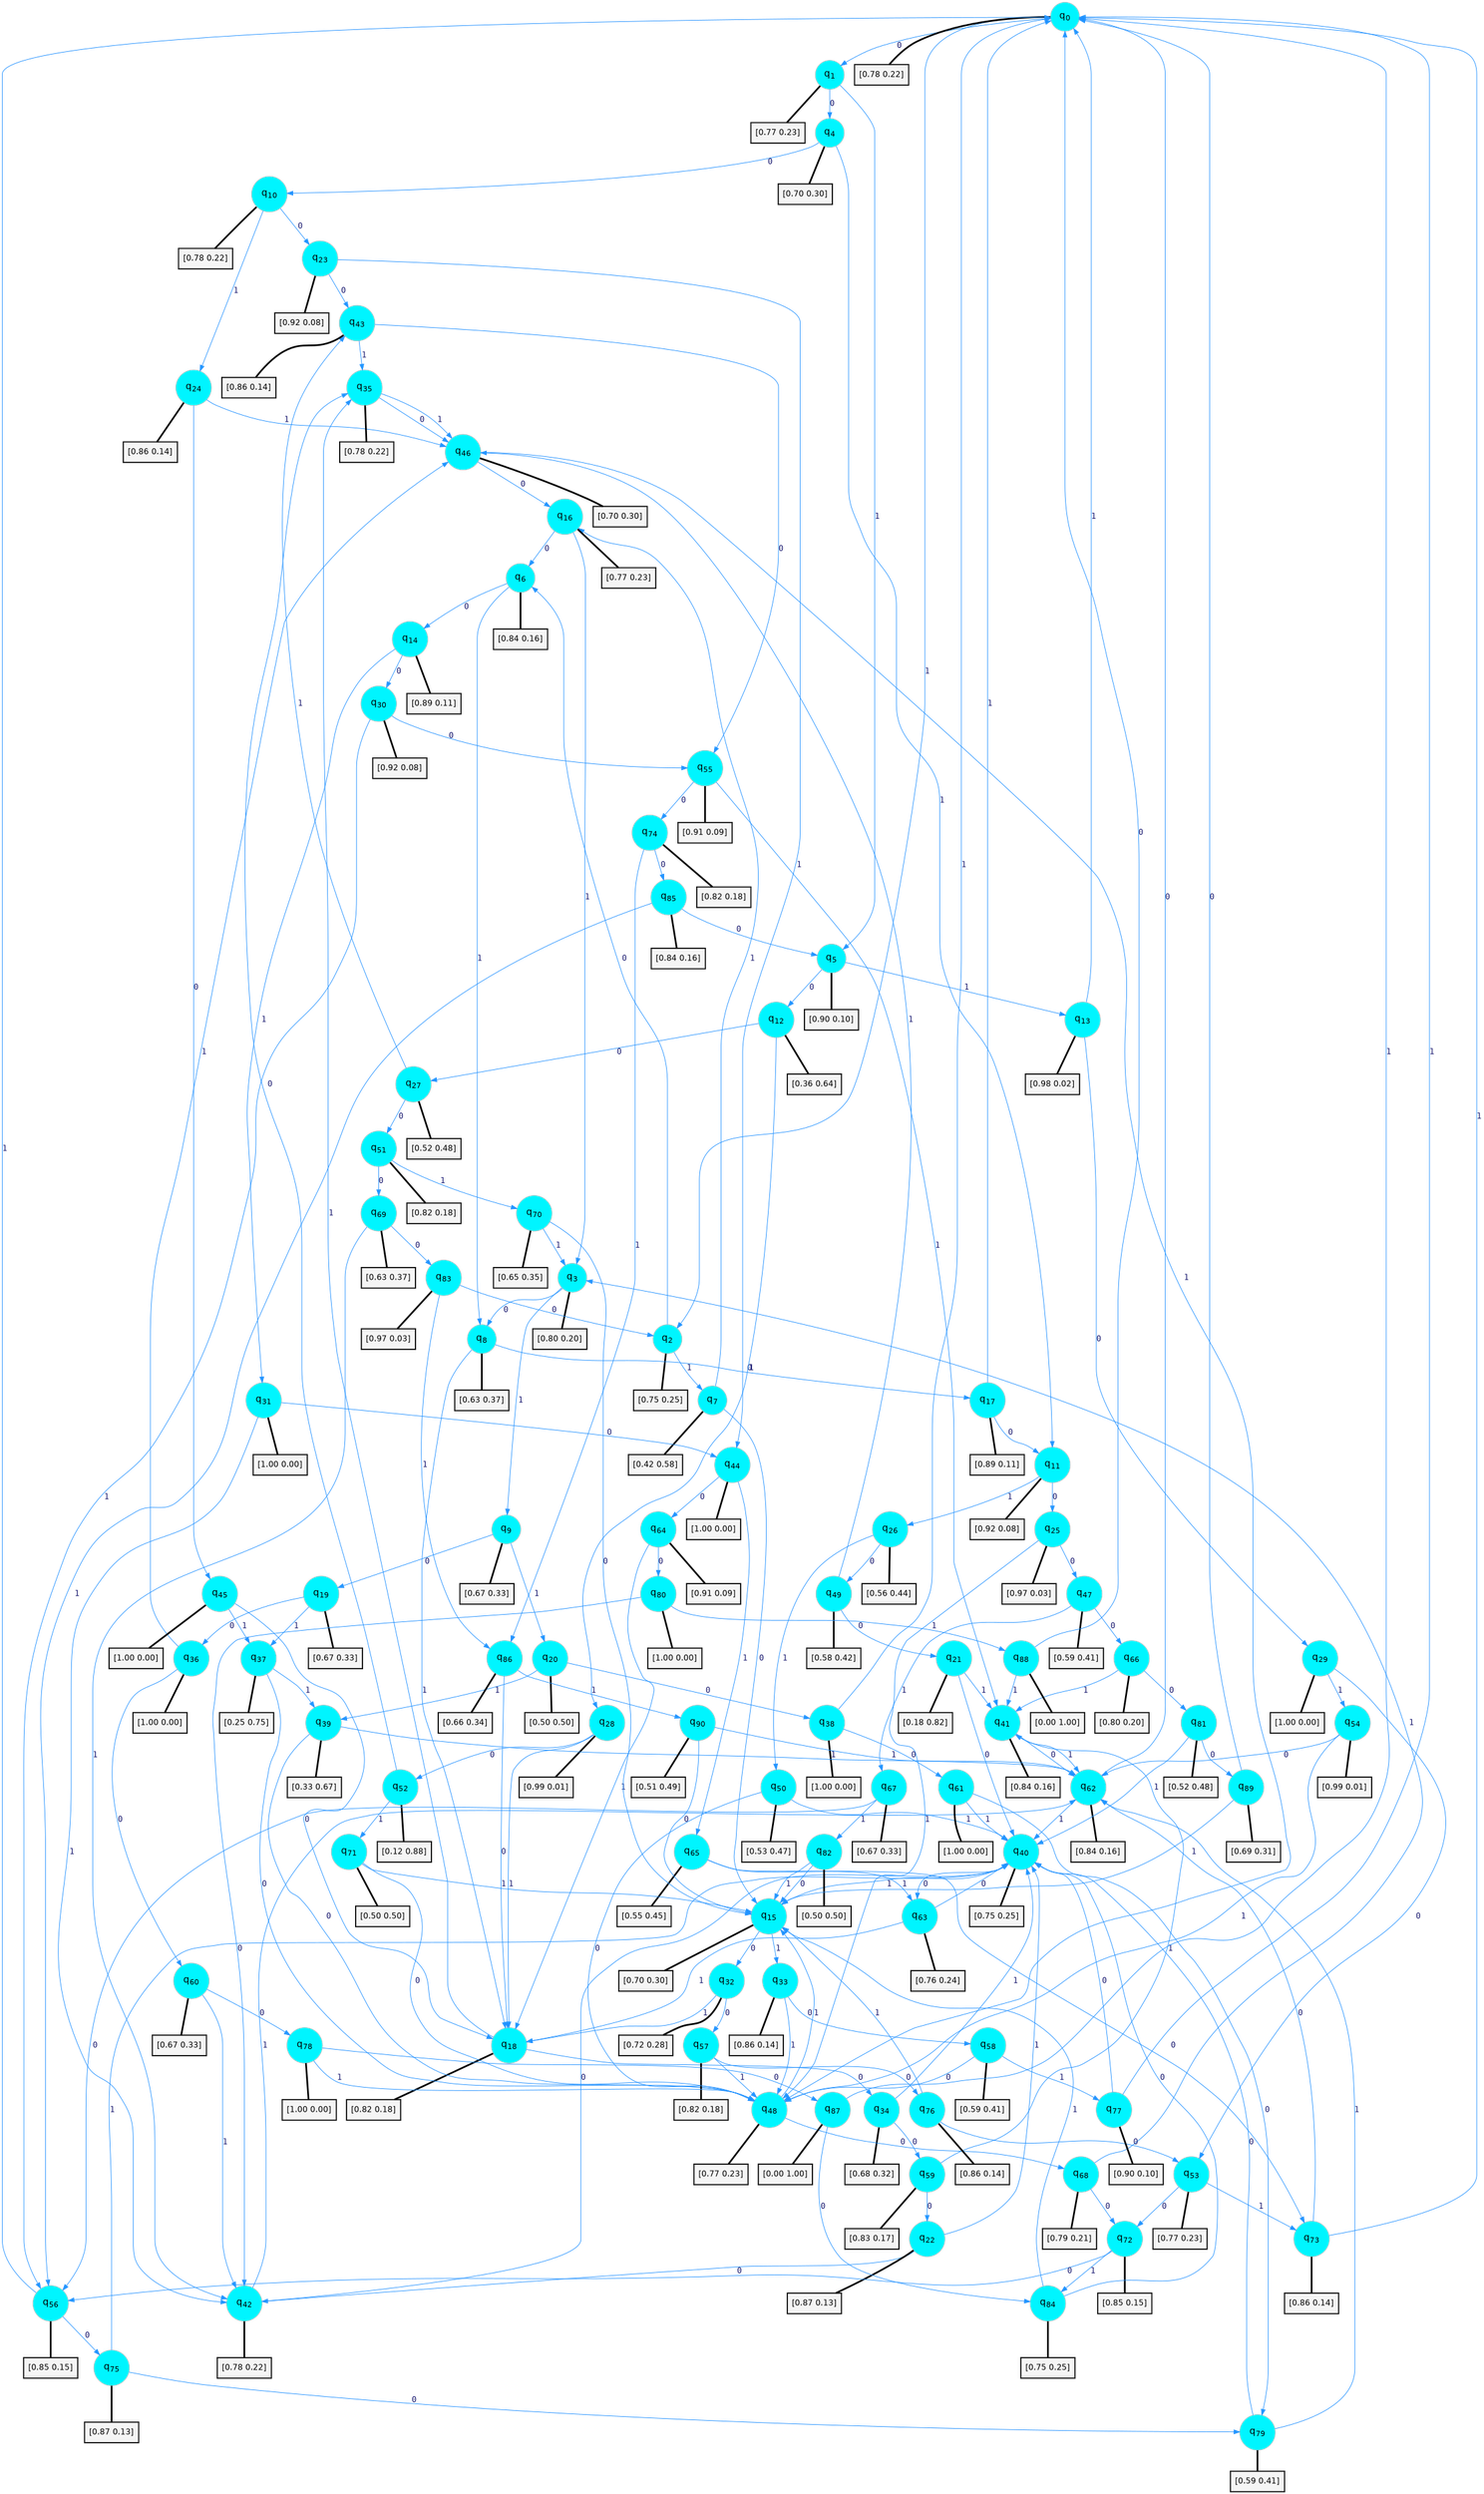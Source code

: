 digraph G {
graph [
bgcolor=transparent, dpi=300, rankdir=TD, size="40,25"];
node [
color=gray, fillcolor=turquoise1, fontcolor=black, fontname=Helvetica, fontsize=16, fontweight=bold, shape=circle, style=filled];
edge [
arrowsize=1, color=dodgerblue1, fontcolor=midnightblue, fontname=courier, fontweight=bold, penwidth=1, style=solid, weight=20];
0[label=<q<SUB>0</SUB>>];
1[label=<q<SUB>1</SUB>>];
2[label=<q<SUB>2</SUB>>];
3[label=<q<SUB>3</SUB>>];
4[label=<q<SUB>4</SUB>>];
5[label=<q<SUB>5</SUB>>];
6[label=<q<SUB>6</SUB>>];
7[label=<q<SUB>7</SUB>>];
8[label=<q<SUB>8</SUB>>];
9[label=<q<SUB>9</SUB>>];
10[label=<q<SUB>10</SUB>>];
11[label=<q<SUB>11</SUB>>];
12[label=<q<SUB>12</SUB>>];
13[label=<q<SUB>13</SUB>>];
14[label=<q<SUB>14</SUB>>];
15[label=<q<SUB>15</SUB>>];
16[label=<q<SUB>16</SUB>>];
17[label=<q<SUB>17</SUB>>];
18[label=<q<SUB>18</SUB>>];
19[label=<q<SUB>19</SUB>>];
20[label=<q<SUB>20</SUB>>];
21[label=<q<SUB>21</SUB>>];
22[label=<q<SUB>22</SUB>>];
23[label=<q<SUB>23</SUB>>];
24[label=<q<SUB>24</SUB>>];
25[label=<q<SUB>25</SUB>>];
26[label=<q<SUB>26</SUB>>];
27[label=<q<SUB>27</SUB>>];
28[label=<q<SUB>28</SUB>>];
29[label=<q<SUB>29</SUB>>];
30[label=<q<SUB>30</SUB>>];
31[label=<q<SUB>31</SUB>>];
32[label=<q<SUB>32</SUB>>];
33[label=<q<SUB>33</SUB>>];
34[label=<q<SUB>34</SUB>>];
35[label=<q<SUB>35</SUB>>];
36[label=<q<SUB>36</SUB>>];
37[label=<q<SUB>37</SUB>>];
38[label=<q<SUB>38</SUB>>];
39[label=<q<SUB>39</SUB>>];
40[label=<q<SUB>40</SUB>>];
41[label=<q<SUB>41</SUB>>];
42[label=<q<SUB>42</SUB>>];
43[label=<q<SUB>43</SUB>>];
44[label=<q<SUB>44</SUB>>];
45[label=<q<SUB>45</SUB>>];
46[label=<q<SUB>46</SUB>>];
47[label=<q<SUB>47</SUB>>];
48[label=<q<SUB>48</SUB>>];
49[label=<q<SUB>49</SUB>>];
50[label=<q<SUB>50</SUB>>];
51[label=<q<SUB>51</SUB>>];
52[label=<q<SUB>52</SUB>>];
53[label=<q<SUB>53</SUB>>];
54[label=<q<SUB>54</SUB>>];
55[label=<q<SUB>55</SUB>>];
56[label=<q<SUB>56</SUB>>];
57[label=<q<SUB>57</SUB>>];
58[label=<q<SUB>58</SUB>>];
59[label=<q<SUB>59</SUB>>];
60[label=<q<SUB>60</SUB>>];
61[label=<q<SUB>61</SUB>>];
62[label=<q<SUB>62</SUB>>];
63[label=<q<SUB>63</SUB>>];
64[label=<q<SUB>64</SUB>>];
65[label=<q<SUB>65</SUB>>];
66[label=<q<SUB>66</SUB>>];
67[label=<q<SUB>67</SUB>>];
68[label=<q<SUB>68</SUB>>];
69[label=<q<SUB>69</SUB>>];
70[label=<q<SUB>70</SUB>>];
71[label=<q<SUB>71</SUB>>];
72[label=<q<SUB>72</SUB>>];
73[label=<q<SUB>73</SUB>>];
74[label=<q<SUB>74</SUB>>];
75[label=<q<SUB>75</SUB>>];
76[label=<q<SUB>76</SUB>>];
77[label=<q<SUB>77</SUB>>];
78[label=<q<SUB>78</SUB>>];
79[label=<q<SUB>79</SUB>>];
80[label=<q<SUB>80</SUB>>];
81[label=<q<SUB>81</SUB>>];
82[label=<q<SUB>82</SUB>>];
83[label=<q<SUB>83</SUB>>];
84[label=<q<SUB>84</SUB>>];
85[label=<q<SUB>85</SUB>>];
86[label=<q<SUB>86</SUB>>];
87[label=<q<SUB>87</SUB>>];
88[label=<q<SUB>88</SUB>>];
89[label=<q<SUB>89</SUB>>];
90[label=<q<SUB>90</SUB>>];
91[label="[0.78 0.22]", shape=box,fontcolor=black, fontname=Helvetica, fontsize=14, penwidth=2, fillcolor=whitesmoke,color=black];
92[label="[0.77 0.23]", shape=box,fontcolor=black, fontname=Helvetica, fontsize=14, penwidth=2, fillcolor=whitesmoke,color=black];
93[label="[0.75 0.25]", shape=box,fontcolor=black, fontname=Helvetica, fontsize=14, penwidth=2, fillcolor=whitesmoke,color=black];
94[label="[0.80 0.20]", shape=box,fontcolor=black, fontname=Helvetica, fontsize=14, penwidth=2, fillcolor=whitesmoke,color=black];
95[label="[0.70 0.30]", shape=box,fontcolor=black, fontname=Helvetica, fontsize=14, penwidth=2, fillcolor=whitesmoke,color=black];
96[label="[0.90 0.10]", shape=box,fontcolor=black, fontname=Helvetica, fontsize=14, penwidth=2, fillcolor=whitesmoke,color=black];
97[label="[0.84 0.16]", shape=box,fontcolor=black, fontname=Helvetica, fontsize=14, penwidth=2, fillcolor=whitesmoke,color=black];
98[label="[0.42 0.58]", shape=box,fontcolor=black, fontname=Helvetica, fontsize=14, penwidth=2, fillcolor=whitesmoke,color=black];
99[label="[0.63 0.37]", shape=box,fontcolor=black, fontname=Helvetica, fontsize=14, penwidth=2, fillcolor=whitesmoke,color=black];
100[label="[0.67 0.33]", shape=box,fontcolor=black, fontname=Helvetica, fontsize=14, penwidth=2, fillcolor=whitesmoke,color=black];
101[label="[0.78 0.22]", shape=box,fontcolor=black, fontname=Helvetica, fontsize=14, penwidth=2, fillcolor=whitesmoke,color=black];
102[label="[0.92 0.08]", shape=box,fontcolor=black, fontname=Helvetica, fontsize=14, penwidth=2, fillcolor=whitesmoke,color=black];
103[label="[0.36 0.64]", shape=box,fontcolor=black, fontname=Helvetica, fontsize=14, penwidth=2, fillcolor=whitesmoke,color=black];
104[label="[0.98 0.02]", shape=box,fontcolor=black, fontname=Helvetica, fontsize=14, penwidth=2, fillcolor=whitesmoke,color=black];
105[label="[0.89 0.11]", shape=box,fontcolor=black, fontname=Helvetica, fontsize=14, penwidth=2, fillcolor=whitesmoke,color=black];
106[label="[0.70 0.30]", shape=box,fontcolor=black, fontname=Helvetica, fontsize=14, penwidth=2, fillcolor=whitesmoke,color=black];
107[label="[0.77 0.23]", shape=box,fontcolor=black, fontname=Helvetica, fontsize=14, penwidth=2, fillcolor=whitesmoke,color=black];
108[label="[0.89 0.11]", shape=box,fontcolor=black, fontname=Helvetica, fontsize=14, penwidth=2, fillcolor=whitesmoke,color=black];
109[label="[0.82 0.18]", shape=box,fontcolor=black, fontname=Helvetica, fontsize=14, penwidth=2, fillcolor=whitesmoke,color=black];
110[label="[0.67 0.33]", shape=box,fontcolor=black, fontname=Helvetica, fontsize=14, penwidth=2, fillcolor=whitesmoke,color=black];
111[label="[0.50 0.50]", shape=box,fontcolor=black, fontname=Helvetica, fontsize=14, penwidth=2, fillcolor=whitesmoke,color=black];
112[label="[0.18 0.82]", shape=box,fontcolor=black, fontname=Helvetica, fontsize=14, penwidth=2, fillcolor=whitesmoke,color=black];
113[label="[0.87 0.13]", shape=box,fontcolor=black, fontname=Helvetica, fontsize=14, penwidth=2, fillcolor=whitesmoke,color=black];
114[label="[0.92 0.08]", shape=box,fontcolor=black, fontname=Helvetica, fontsize=14, penwidth=2, fillcolor=whitesmoke,color=black];
115[label="[0.86 0.14]", shape=box,fontcolor=black, fontname=Helvetica, fontsize=14, penwidth=2, fillcolor=whitesmoke,color=black];
116[label="[0.97 0.03]", shape=box,fontcolor=black, fontname=Helvetica, fontsize=14, penwidth=2, fillcolor=whitesmoke,color=black];
117[label="[0.56 0.44]", shape=box,fontcolor=black, fontname=Helvetica, fontsize=14, penwidth=2, fillcolor=whitesmoke,color=black];
118[label="[0.52 0.48]", shape=box,fontcolor=black, fontname=Helvetica, fontsize=14, penwidth=2, fillcolor=whitesmoke,color=black];
119[label="[0.99 0.01]", shape=box,fontcolor=black, fontname=Helvetica, fontsize=14, penwidth=2, fillcolor=whitesmoke,color=black];
120[label="[1.00 0.00]", shape=box,fontcolor=black, fontname=Helvetica, fontsize=14, penwidth=2, fillcolor=whitesmoke,color=black];
121[label="[0.92 0.08]", shape=box,fontcolor=black, fontname=Helvetica, fontsize=14, penwidth=2, fillcolor=whitesmoke,color=black];
122[label="[1.00 0.00]", shape=box,fontcolor=black, fontname=Helvetica, fontsize=14, penwidth=2, fillcolor=whitesmoke,color=black];
123[label="[0.72 0.28]", shape=box,fontcolor=black, fontname=Helvetica, fontsize=14, penwidth=2, fillcolor=whitesmoke,color=black];
124[label="[0.86 0.14]", shape=box,fontcolor=black, fontname=Helvetica, fontsize=14, penwidth=2, fillcolor=whitesmoke,color=black];
125[label="[0.68 0.32]", shape=box,fontcolor=black, fontname=Helvetica, fontsize=14, penwidth=2, fillcolor=whitesmoke,color=black];
126[label="[0.78 0.22]", shape=box,fontcolor=black, fontname=Helvetica, fontsize=14, penwidth=2, fillcolor=whitesmoke,color=black];
127[label="[1.00 0.00]", shape=box,fontcolor=black, fontname=Helvetica, fontsize=14, penwidth=2, fillcolor=whitesmoke,color=black];
128[label="[0.25 0.75]", shape=box,fontcolor=black, fontname=Helvetica, fontsize=14, penwidth=2, fillcolor=whitesmoke,color=black];
129[label="[1.00 0.00]", shape=box,fontcolor=black, fontname=Helvetica, fontsize=14, penwidth=2, fillcolor=whitesmoke,color=black];
130[label="[0.33 0.67]", shape=box,fontcolor=black, fontname=Helvetica, fontsize=14, penwidth=2, fillcolor=whitesmoke,color=black];
131[label="[0.75 0.25]", shape=box,fontcolor=black, fontname=Helvetica, fontsize=14, penwidth=2, fillcolor=whitesmoke,color=black];
132[label="[0.84 0.16]", shape=box,fontcolor=black, fontname=Helvetica, fontsize=14, penwidth=2, fillcolor=whitesmoke,color=black];
133[label="[0.78 0.22]", shape=box,fontcolor=black, fontname=Helvetica, fontsize=14, penwidth=2, fillcolor=whitesmoke,color=black];
134[label="[0.86 0.14]", shape=box,fontcolor=black, fontname=Helvetica, fontsize=14, penwidth=2, fillcolor=whitesmoke,color=black];
135[label="[1.00 0.00]", shape=box,fontcolor=black, fontname=Helvetica, fontsize=14, penwidth=2, fillcolor=whitesmoke,color=black];
136[label="[1.00 0.00]", shape=box,fontcolor=black, fontname=Helvetica, fontsize=14, penwidth=2, fillcolor=whitesmoke,color=black];
137[label="[0.70 0.30]", shape=box,fontcolor=black, fontname=Helvetica, fontsize=14, penwidth=2, fillcolor=whitesmoke,color=black];
138[label="[0.59 0.41]", shape=box,fontcolor=black, fontname=Helvetica, fontsize=14, penwidth=2, fillcolor=whitesmoke,color=black];
139[label="[0.77 0.23]", shape=box,fontcolor=black, fontname=Helvetica, fontsize=14, penwidth=2, fillcolor=whitesmoke,color=black];
140[label="[0.58 0.42]", shape=box,fontcolor=black, fontname=Helvetica, fontsize=14, penwidth=2, fillcolor=whitesmoke,color=black];
141[label="[0.53 0.47]", shape=box,fontcolor=black, fontname=Helvetica, fontsize=14, penwidth=2, fillcolor=whitesmoke,color=black];
142[label="[0.82 0.18]", shape=box,fontcolor=black, fontname=Helvetica, fontsize=14, penwidth=2, fillcolor=whitesmoke,color=black];
143[label="[0.12 0.88]", shape=box,fontcolor=black, fontname=Helvetica, fontsize=14, penwidth=2, fillcolor=whitesmoke,color=black];
144[label="[0.77 0.23]", shape=box,fontcolor=black, fontname=Helvetica, fontsize=14, penwidth=2, fillcolor=whitesmoke,color=black];
145[label="[0.99 0.01]", shape=box,fontcolor=black, fontname=Helvetica, fontsize=14, penwidth=2, fillcolor=whitesmoke,color=black];
146[label="[0.91 0.09]", shape=box,fontcolor=black, fontname=Helvetica, fontsize=14, penwidth=2, fillcolor=whitesmoke,color=black];
147[label="[0.85 0.15]", shape=box,fontcolor=black, fontname=Helvetica, fontsize=14, penwidth=2, fillcolor=whitesmoke,color=black];
148[label="[0.82 0.18]", shape=box,fontcolor=black, fontname=Helvetica, fontsize=14, penwidth=2, fillcolor=whitesmoke,color=black];
149[label="[0.59 0.41]", shape=box,fontcolor=black, fontname=Helvetica, fontsize=14, penwidth=2, fillcolor=whitesmoke,color=black];
150[label="[0.83 0.17]", shape=box,fontcolor=black, fontname=Helvetica, fontsize=14, penwidth=2, fillcolor=whitesmoke,color=black];
151[label="[0.67 0.33]", shape=box,fontcolor=black, fontname=Helvetica, fontsize=14, penwidth=2, fillcolor=whitesmoke,color=black];
152[label="[1.00 0.00]", shape=box,fontcolor=black, fontname=Helvetica, fontsize=14, penwidth=2, fillcolor=whitesmoke,color=black];
153[label="[0.84 0.16]", shape=box,fontcolor=black, fontname=Helvetica, fontsize=14, penwidth=2, fillcolor=whitesmoke,color=black];
154[label="[0.76 0.24]", shape=box,fontcolor=black, fontname=Helvetica, fontsize=14, penwidth=2, fillcolor=whitesmoke,color=black];
155[label="[0.91 0.09]", shape=box,fontcolor=black, fontname=Helvetica, fontsize=14, penwidth=2, fillcolor=whitesmoke,color=black];
156[label="[0.55 0.45]", shape=box,fontcolor=black, fontname=Helvetica, fontsize=14, penwidth=2, fillcolor=whitesmoke,color=black];
157[label="[0.80 0.20]", shape=box,fontcolor=black, fontname=Helvetica, fontsize=14, penwidth=2, fillcolor=whitesmoke,color=black];
158[label="[0.67 0.33]", shape=box,fontcolor=black, fontname=Helvetica, fontsize=14, penwidth=2, fillcolor=whitesmoke,color=black];
159[label="[0.79 0.21]", shape=box,fontcolor=black, fontname=Helvetica, fontsize=14, penwidth=2, fillcolor=whitesmoke,color=black];
160[label="[0.63 0.37]", shape=box,fontcolor=black, fontname=Helvetica, fontsize=14, penwidth=2, fillcolor=whitesmoke,color=black];
161[label="[0.65 0.35]", shape=box,fontcolor=black, fontname=Helvetica, fontsize=14, penwidth=2, fillcolor=whitesmoke,color=black];
162[label="[0.50 0.50]", shape=box,fontcolor=black, fontname=Helvetica, fontsize=14, penwidth=2, fillcolor=whitesmoke,color=black];
163[label="[0.85 0.15]", shape=box,fontcolor=black, fontname=Helvetica, fontsize=14, penwidth=2, fillcolor=whitesmoke,color=black];
164[label="[0.86 0.14]", shape=box,fontcolor=black, fontname=Helvetica, fontsize=14, penwidth=2, fillcolor=whitesmoke,color=black];
165[label="[0.82 0.18]", shape=box,fontcolor=black, fontname=Helvetica, fontsize=14, penwidth=2, fillcolor=whitesmoke,color=black];
166[label="[0.87 0.13]", shape=box,fontcolor=black, fontname=Helvetica, fontsize=14, penwidth=2, fillcolor=whitesmoke,color=black];
167[label="[0.86 0.14]", shape=box,fontcolor=black, fontname=Helvetica, fontsize=14, penwidth=2, fillcolor=whitesmoke,color=black];
168[label="[0.90 0.10]", shape=box,fontcolor=black, fontname=Helvetica, fontsize=14, penwidth=2, fillcolor=whitesmoke,color=black];
169[label="[1.00 0.00]", shape=box,fontcolor=black, fontname=Helvetica, fontsize=14, penwidth=2, fillcolor=whitesmoke,color=black];
170[label="[0.59 0.41]", shape=box,fontcolor=black, fontname=Helvetica, fontsize=14, penwidth=2, fillcolor=whitesmoke,color=black];
171[label="[1.00 0.00]", shape=box,fontcolor=black, fontname=Helvetica, fontsize=14, penwidth=2, fillcolor=whitesmoke,color=black];
172[label="[0.52 0.48]", shape=box,fontcolor=black, fontname=Helvetica, fontsize=14, penwidth=2, fillcolor=whitesmoke,color=black];
173[label="[0.50 0.50]", shape=box,fontcolor=black, fontname=Helvetica, fontsize=14, penwidth=2, fillcolor=whitesmoke,color=black];
174[label="[0.97 0.03]", shape=box,fontcolor=black, fontname=Helvetica, fontsize=14, penwidth=2, fillcolor=whitesmoke,color=black];
175[label="[0.75 0.25]", shape=box,fontcolor=black, fontname=Helvetica, fontsize=14, penwidth=2, fillcolor=whitesmoke,color=black];
176[label="[0.84 0.16]", shape=box,fontcolor=black, fontname=Helvetica, fontsize=14, penwidth=2, fillcolor=whitesmoke,color=black];
177[label="[0.66 0.34]", shape=box,fontcolor=black, fontname=Helvetica, fontsize=14, penwidth=2, fillcolor=whitesmoke,color=black];
178[label="[0.00 1.00]", shape=box,fontcolor=black, fontname=Helvetica, fontsize=14, penwidth=2, fillcolor=whitesmoke,color=black];
179[label="[0.00 1.00]", shape=box,fontcolor=black, fontname=Helvetica, fontsize=14, penwidth=2, fillcolor=whitesmoke,color=black];
180[label="[0.69 0.31]", shape=box,fontcolor=black, fontname=Helvetica, fontsize=14, penwidth=2, fillcolor=whitesmoke,color=black];
181[label="[0.51 0.49]", shape=box,fontcolor=black, fontname=Helvetica, fontsize=14, penwidth=2, fillcolor=whitesmoke,color=black];
0->1 [label=0];
0->2 [label=1];
0->91 [arrowhead=none, penwidth=3,color=black];
1->4 [label=0];
1->5 [label=1];
1->92 [arrowhead=none, penwidth=3,color=black];
2->6 [label=0];
2->7 [label=1];
2->93 [arrowhead=none, penwidth=3,color=black];
3->8 [label=0];
3->9 [label=1];
3->94 [arrowhead=none, penwidth=3,color=black];
4->10 [label=0];
4->11 [label=1];
4->95 [arrowhead=none, penwidth=3,color=black];
5->12 [label=0];
5->13 [label=1];
5->96 [arrowhead=none, penwidth=3,color=black];
6->14 [label=0];
6->8 [label=1];
6->97 [arrowhead=none, penwidth=3,color=black];
7->15 [label=0];
7->16 [label=1];
7->98 [arrowhead=none, penwidth=3,color=black];
8->17 [label=0];
8->18 [label=1];
8->99 [arrowhead=none, penwidth=3,color=black];
9->19 [label=0];
9->20 [label=1];
9->100 [arrowhead=none, penwidth=3,color=black];
10->23 [label=0];
10->24 [label=1];
10->101 [arrowhead=none, penwidth=3,color=black];
11->25 [label=0];
11->26 [label=1];
11->102 [arrowhead=none, penwidth=3,color=black];
12->27 [label=0];
12->28 [label=1];
12->103 [arrowhead=none, penwidth=3,color=black];
13->29 [label=0];
13->0 [label=1];
13->104 [arrowhead=none, penwidth=3,color=black];
14->30 [label=0];
14->31 [label=1];
14->105 [arrowhead=none, penwidth=3,color=black];
15->32 [label=0];
15->33 [label=1];
15->106 [arrowhead=none, penwidth=3,color=black];
16->6 [label=0];
16->3 [label=1];
16->107 [arrowhead=none, penwidth=3,color=black];
17->11 [label=0];
17->0 [label=1];
17->108 [arrowhead=none, penwidth=3,color=black];
18->34 [label=0];
18->35 [label=1];
18->109 [arrowhead=none, penwidth=3,color=black];
19->36 [label=0];
19->37 [label=1];
19->110 [arrowhead=none, penwidth=3,color=black];
20->38 [label=0];
20->39 [label=1];
20->111 [arrowhead=none, penwidth=3,color=black];
21->40 [label=0];
21->41 [label=1];
21->112 [arrowhead=none, penwidth=3,color=black];
22->42 [label=0];
22->40 [label=1];
22->113 [arrowhead=none, penwidth=3,color=black];
23->43 [label=0];
23->44 [label=1];
23->114 [arrowhead=none, penwidth=3,color=black];
24->45 [label=0];
24->46 [label=1];
24->115 [arrowhead=none, penwidth=3,color=black];
25->47 [label=0];
25->48 [label=1];
25->116 [arrowhead=none, penwidth=3,color=black];
26->49 [label=0];
26->50 [label=1];
26->117 [arrowhead=none, penwidth=3,color=black];
27->51 [label=0];
27->43 [label=1];
27->118 [arrowhead=none, penwidth=3,color=black];
28->52 [label=0];
28->18 [label=1];
28->119 [arrowhead=none, penwidth=3,color=black];
29->53 [label=0];
29->54 [label=1];
29->120 [arrowhead=none, penwidth=3,color=black];
30->55 [label=0];
30->56 [label=1];
30->121 [arrowhead=none, penwidth=3,color=black];
31->44 [label=0];
31->42 [label=1];
31->122 [arrowhead=none, penwidth=3,color=black];
32->57 [label=0];
32->18 [label=1];
32->123 [arrowhead=none, penwidth=3,color=black];
33->58 [label=0];
33->48 [label=1];
33->124 [arrowhead=none, penwidth=3,color=black];
34->59 [label=0];
34->40 [label=1];
34->125 [arrowhead=none, penwidth=3,color=black];
35->46 [label=0];
35->46 [label=1];
35->126 [arrowhead=none, penwidth=3,color=black];
36->60 [label=0];
36->46 [label=1];
36->127 [arrowhead=none, penwidth=3,color=black];
37->48 [label=0];
37->39 [label=1];
37->128 [arrowhead=none, penwidth=3,color=black];
38->61 [label=0];
38->0 [label=1];
38->129 [arrowhead=none, penwidth=3,color=black];
39->48 [label=0];
39->62 [label=1];
39->130 [arrowhead=none, penwidth=3,color=black];
40->63 [label=0];
40->15 [label=1];
40->131 [arrowhead=none, penwidth=3,color=black];
41->62 [label=0];
41->62 [label=1];
41->132 [arrowhead=none, penwidth=3,color=black];
42->40 [label=0];
42->62 [label=1];
42->133 [arrowhead=none, penwidth=3,color=black];
43->55 [label=0];
43->35 [label=1];
43->134 [arrowhead=none, penwidth=3,color=black];
44->64 [label=0];
44->65 [label=1];
44->135 [arrowhead=none, penwidth=3,color=black];
45->18 [label=0];
45->37 [label=1];
45->136 [arrowhead=none, penwidth=3,color=black];
46->16 [label=0];
46->48 [label=1];
46->137 [arrowhead=none, penwidth=3,color=black];
47->66 [label=0];
47->67 [label=1];
47->138 [arrowhead=none, penwidth=3,color=black];
48->68 [label=0];
48->15 [label=1];
48->139 [arrowhead=none, penwidth=3,color=black];
49->21 [label=0];
49->46 [label=1];
49->140 [arrowhead=none, penwidth=3,color=black];
50->48 [label=0];
50->40 [label=1];
50->141 [arrowhead=none, penwidth=3,color=black];
51->69 [label=0];
51->70 [label=1];
51->142 [arrowhead=none, penwidth=3,color=black];
52->35 [label=0];
52->71 [label=1];
52->143 [arrowhead=none, penwidth=3,color=black];
53->72 [label=0];
53->73 [label=1];
53->144 [arrowhead=none, penwidth=3,color=black];
54->62 [label=0];
54->48 [label=1];
54->145 [arrowhead=none, penwidth=3,color=black];
55->74 [label=0];
55->41 [label=1];
55->146 [arrowhead=none, penwidth=3,color=black];
56->75 [label=0];
56->0 [label=1];
56->147 [arrowhead=none, penwidth=3,color=black];
57->76 [label=0];
57->48 [label=1];
57->148 [arrowhead=none, penwidth=3,color=black];
58->48 [label=0];
58->77 [label=1];
58->149 [arrowhead=none, penwidth=3,color=black];
59->22 [label=0];
59->41 [label=1];
59->150 [arrowhead=none, penwidth=3,color=black];
60->78 [label=0];
60->42 [label=1];
60->151 [arrowhead=none, penwidth=3,color=black];
61->79 [label=0];
61->40 [label=1];
61->152 [arrowhead=none, penwidth=3,color=black];
62->0 [label=0];
62->40 [label=1];
62->153 [arrowhead=none, penwidth=3,color=black];
63->40 [label=0];
63->18 [label=1];
63->154 [arrowhead=none, penwidth=3,color=black];
64->80 [label=0];
64->18 [label=1];
64->155 [arrowhead=none, penwidth=3,color=black];
65->73 [label=0];
65->63 [label=1];
65->156 [arrowhead=none, penwidth=3,color=black];
66->81 [label=0];
66->41 [label=1];
66->157 [arrowhead=none, penwidth=3,color=black];
67->56 [label=0];
67->82 [label=1];
67->158 [arrowhead=none, penwidth=3,color=black];
68->72 [label=0];
68->3 [label=1];
68->159 [arrowhead=none, penwidth=3,color=black];
69->83 [label=0];
69->42 [label=1];
69->160 [arrowhead=none, penwidth=3,color=black];
70->15 [label=0];
70->3 [label=1];
70->161 [arrowhead=none, penwidth=3,color=black];
71->48 [label=0];
71->15 [label=1];
71->162 [arrowhead=none, penwidth=3,color=black];
72->56 [label=0];
72->84 [label=1];
72->163 [arrowhead=none, penwidth=3,color=black];
73->62 [label=0];
73->0 [label=1];
73->164 [arrowhead=none, penwidth=3,color=black];
74->85 [label=0];
74->86 [label=1];
74->165 [arrowhead=none, penwidth=3,color=black];
75->79 [label=0];
75->40 [label=1];
75->166 [arrowhead=none, penwidth=3,color=black];
76->53 [label=0];
76->15 [label=1];
76->167 [arrowhead=none, penwidth=3,color=black];
77->40 [label=0];
77->0 [label=1];
77->168 [arrowhead=none, penwidth=3,color=black];
78->87 [label=0];
78->48 [label=1];
78->169 [arrowhead=none, penwidth=3,color=black];
79->40 [label=0];
79->62 [label=1];
79->170 [arrowhead=none, penwidth=3,color=black];
80->42 [label=0];
80->88 [label=1];
80->171 [arrowhead=none, penwidth=3,color=black];
81->89 [label=0];
81->40 [label=1];
81->172 [arrowhead=none, penwidth=3,color=black];
82->15 [label=0];
82->15 [label=1];
82->173 [arrowhead=none, penwidth=3,color=black];
83->2 [label=0];
83->86 [label=1];
83->174 [arrowhead=none, penwidth=3,color=black];
84->40 [label=0];
84->15 [label=1];
84->175 [arrowhead=none, penwidth=3,color=black];
85->5 [label=0];
85->56 [label=1];
85->176 [arrowhead=none, penwidth=3,color=black];
86->18 [label=0];
86->90 [label=1];
86->177 [arrowhead=none, penwidth=3,color=black];
87->84 [label=0];
87->0 [label=1];
87->178 [arrowhead=none, penwidth=3,color=black];
88->0 [label=0];
88->41 [label=1];
88->179 [arrowhead=none, penwidth=3,color=black];
89->0 [label=0];
89->15 [label=1];
89->180 [arrowhead=none, penwidth=3,color=black];
90->15 [label=0];
90->62 [label=1];
90->181 [arrowhead=none, penwidth=3,color=black];
}
